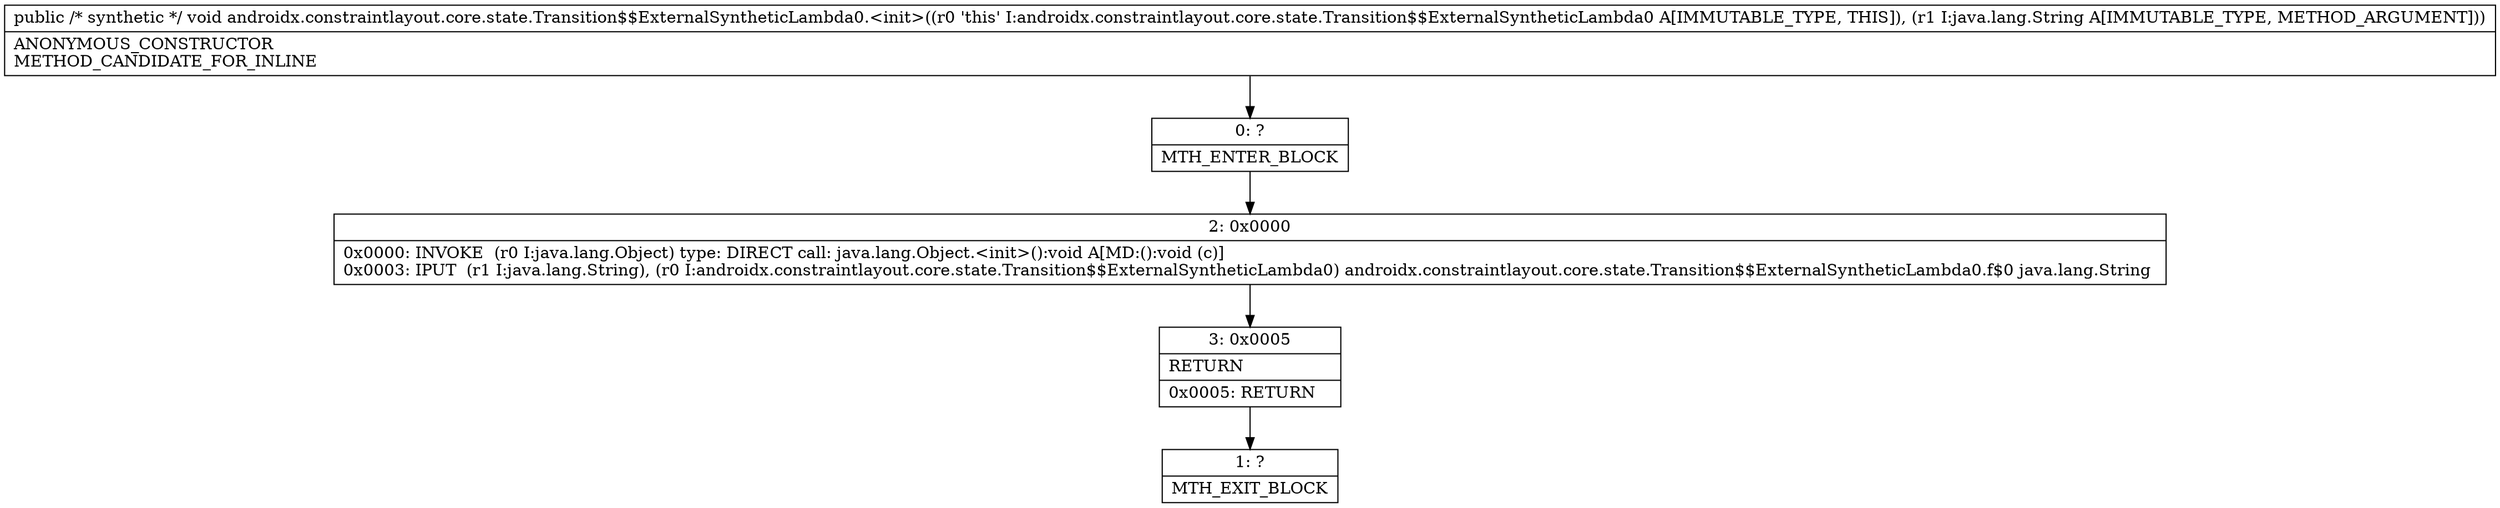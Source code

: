 digraph "CFG forandroidx.constraintlayout.core.state.Transition$$ExternalSyntheticLambda0.\<init\>(Ljava\/lang\/String;)V" {
Node_0 [shape=record,label="{0\:\ ?|MTH_ENTER_BLOCK\l}"];
Node_2 [shape=record,label="{2\:\ 0x0000|0x0000: INVOKE  (r0 I:java.lang.Object) type: DIRECT call: java.lang.Object.\<init\>():void A[MD:():void (c)]\l0x0003: IPUT  (r1 I:java.lang.String), (r0 I:androidx.constraintlayout.core.state.Transition$$ExternalSyntheticLambda0) androidx.constraintlayout.core.state.Transition$$ExternalSyntheticLambda0.f$0 java.lang.String \l}"];
Node_3 [shape=record,label="{3\:\ 0x0005|RETURN\l|0x0005: RETURN   \l}"];
Node_1 [shape=record,label="{1\:\ ?|MTH_EXIT_BLOCK\l}"];
MethodNode[shape=record,label="{public \/* synthetic *\/ void androidx.constraintlayout.core.state.Transition$$ExternalSyntheticLambda0.\<init\>((r0 'this' I:androidx.constraintlayout.core.state.Transition$$ExternalSyntheticLambda0 A[IMMUTABLE_TYPE, THIS]), (r1 I:java.lang.String A[IMMUTABLE_TYPE, METHOD_ARGUMENT]))  | ANONYMOUS_CONSTRUCTOR\lMETHOD_CANDIDATE_FOR_INLINE\l}"];
MethodNode -> Node_0;Node_0 -> Node_2;
Node_2 -> Node_3;
Node_3 -> Node_1;
}

